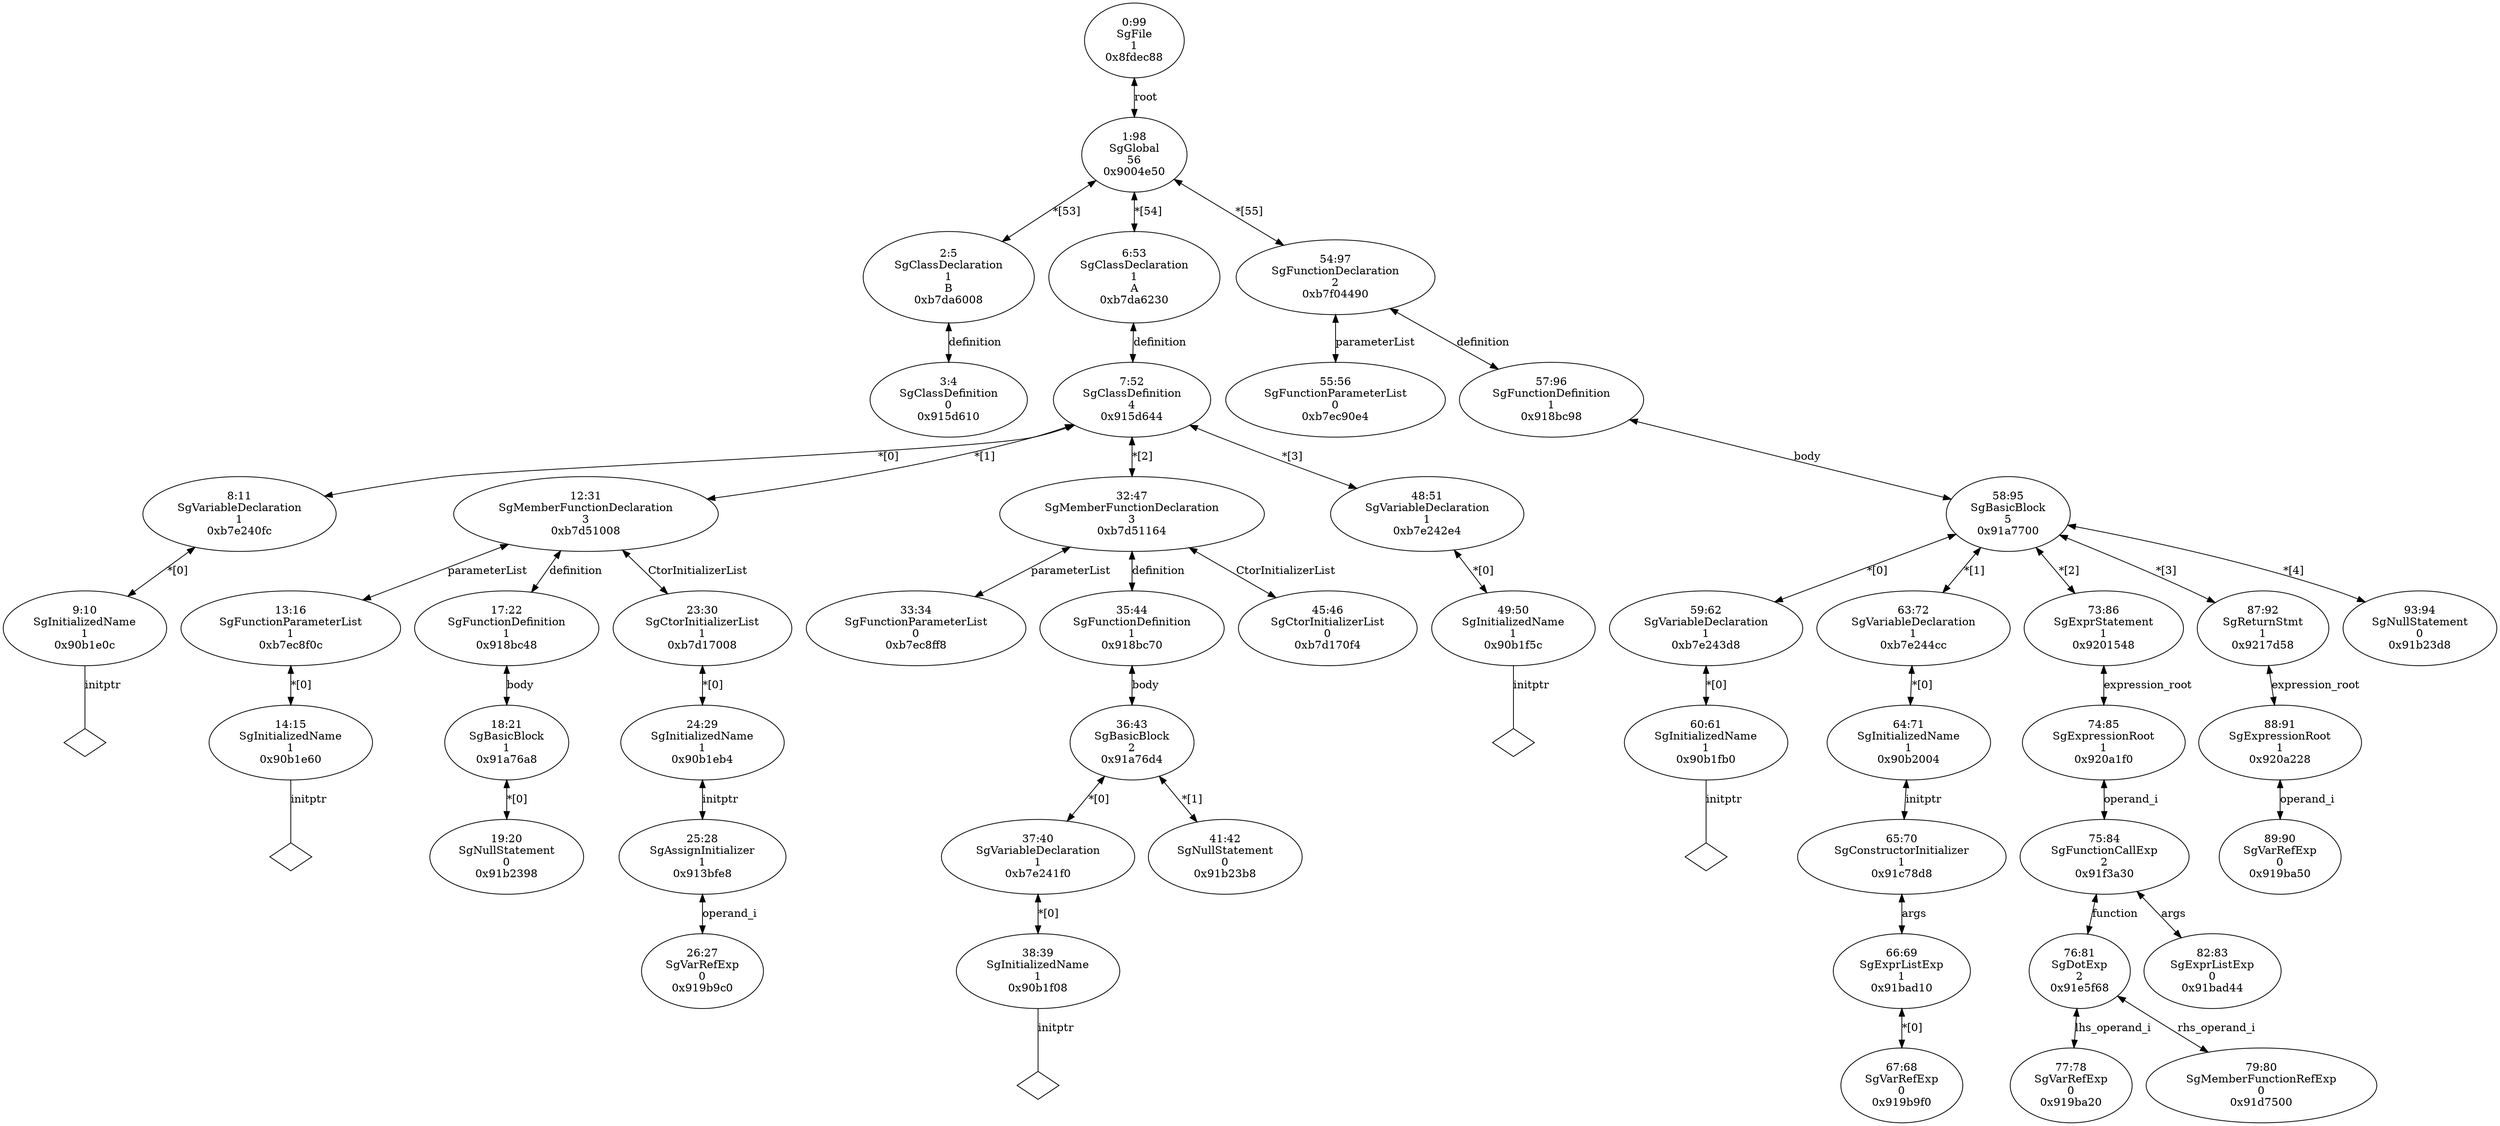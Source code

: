 digraph "G./class.C.dot" {
"0x915d610"[label="3:4\nSgClassDefinition\n0\n0x915d610\n" ];
"0xb7da6008"[label="2:5\nSgClassDeclaration\n1\nB\n0xb7da6008\n" ];
"0xb7da6008" -> "0x915d610"[label="definition" dir=both ];
"0x90b1e0c"[label="9:10\nSgInitializedName\n1\n0x90b1e0c\n" ];
"0x90b1e0c" -> "0x90b1e0c__initptr__null"[label="initptr" dir=none ];
"0x90b1e0c__initptr__null"[label="" shape=diamond ];
"0xb7e240fc"[label="8:11\nSgVariableDeclaration\n1\n0xb7e240fc\n" ];
"0xb7e240fc" -> "0x90b1e0c"[label="*[0]" dir=both ];
"0x90b1e60"[label="14:15\nSgInitializedName\n1\n0x90b1e60\n" ];
"0x90b1e60" -> "0x90b1e60__initptr__null"[label="initptr" dir=none ];
"0x90b1e60__initptr__null"[label="" shape=diamond ];
"0xb7ec8f0c"[label="13:16\nSgFunctionParameterList\n1\n0xb7ec8f0c\n" ];
"0xb7ec8f0c" -> "0x90b1e60"[label="*[0]" dir=both ];
"0x91b2398"[label="19:20\nSgNullStatement\n0\n0x91b2398\n" ];
"0x91a76a8"[label="18:21\nSgBasicBlock\n1\n0x91a76a8\n" ];
"0x91a76a8" -> "0x91b2398"[label="*[0]" dir=both ];
"0x918bc48"[label="17:22\nSgFunctionDefinition\n1\n0x918bc48\n" ];
"0x918bc48" -> "0x91a76a8"[label="body" dir=both ];
"0x919b9c0"[label="26:27\nSgVarRefExp\n0\n0x919b9c0\n" ];
"0x913bfe8"[label="25:28\nSgAssignInitializer\n1\n0x913bfe8\n" ];
"0x913bfe8" -> "0x919b9c0"[label="operand_i" dir=both ];
"0x90b1eb4"[label="24:29\nSgInitializedName\n1\n0x90b1eb4\n" ];
"0x90b1eb4" -> "0x913bfe8"[label="initptr" dir=both ];
"0xb7d17008"[label="23:30\nSgCtorInitializerList\n1\n0xb7d17008\n" ];
"0xb7d17008" -> "0x90b1eb4"[label="*[0]" dir=both ];
"0xb7d51008"[label="12:31\nSgMemberFunctionDeclaration\n3\n0xb7d51008\n" ];
"0xb7d51008" -> "0xb7ec8f0c"[label="parameterList" dir=both ];
"0xb7d51008" -> "0x918bc48"[label="definition" dir=both ];
"0xb7d51008" -> "0xb7d17008"[label="CtorInitializerList" dir=both ];
"0xb7ec8ff8"[label="33:34\nSgFunctionParameterList\n0\n0xb7ec8ff8\n" ];
"0x90b1f08"[label="38:39\nSgInitializedName\n1\n0x90b1f08\n" ];
"0x90b1f08" -> "0x90b1f08__initptr__null"[label="initptr" dir=none ];
"0x90b1f08__initptr__null"[label="" shape=diamond ];
"0xb7e241f0"[label="37:40\nSgVariableDeclaration\n1\n0xb7e241f0\n" ];
"0xb7e241f0" -> "0x90b1f08"[label="*[0]" dir=both ];
"0x91b23b8"[label="41:42\nSgNullStatement\n0\n0x91b23b8\n" ];
"0x91a76d4"[label="36:43\nSgBasicBlock\n2\n0x91a76d4\n" ];
"0x91a76d4" -> "0xb7e241f0"[label="*[0]" dir=both ];
"0x91a76d4" -> "0x91b23b8"[label="*[1]" dir=both ];
"0x918bc70"[label="35:44\nSgFunctionDefinition\n1\n0x918bc70\n" ];
"0x918bc70" -> "0x91a76d4"[label="body" dir=both ];
"0xb7d170f4"[label="45:46\nSgCtorInitializerList\n0\n0xb7d170f4\n" ];
"0xb7d51164"[label="32:47\nSgMemberFunctionDeclaration\n3\n0xb7d51164\n" ];
"0xb7d51164" -> "0xb7ec8ff8"[label="parameterList" dir=both ];
"0xb7d51164" -> "0x918bc70"[label="definition" dir=both ];
"0xb7d51164" -> "0xb7d170f4"[label="CtorInitializerList" dir=both ];
"0x90b1f5c"[label="49:50\nSgInitializedName\n1\n0x90b1f5c\n" ];
"0x90b1f5c" -> "0x90b1f5c__initptr__null"[label="initptr" dir=none ];
"0x90b1f5c__initptr__null"[label="" shape=diamond ];
"0xb7e242e4"[label="48:51\nSgVariableDeclaration\n1\n0xb7e242e4\n" ];
"0xb7e242e4" -> "0x90b1f5c"[label="*[0]" dir=both ];
"0x915d644"[label="7:52\nSgClassDefinition\n4\n0x915d644\n" ];
"0x915d644" -> "0xb7e240fc"[label="*[0]" dir=both ];
"0x915d644" -> "0xb7d51008"[label="*[1]" dir=both ];
"0x915d644" -> "0xb7d51164"[label="*[2]" dir=both ];
"0x915d644" -> "0xb7e242e4"[label="*[3]" dir=both ];
"0xb7da6230"[label="6:53\nSgClassDeclaration\n1\nA\n0xb7da6230\n" ];
"0xb7da6230" -> "0x915d644"[label="definition" dir=both ];
"0xb7ec90e4"[label="55:56\nSgFunctionParameterList\n0\n0xb7ec90e4\n" ];
"0x90b1fb0"[label="60:61\nSgInitializedName\n1\n0x90b1fb0\n" ];
"0x90b1fb0" -> "0x90b1fb0__initptr__null"[label="initptr" dir=none ];
"0x90b1fb0__initptr__null"[label="" shape=diamond ];
"0xb7e243d8"[label="59:62\nSgVariableDeclaration\n1\n0xb7e243d8\n" ];
"0xb7e243d8" -> "0x90b1fb0"[label="*[0]" dir=both ];
"0x919b9f0"[label="67:68\nSgVarRefExp\n0\n0x919b9f0\n" ];
"0x91bad10"[label="66:69\nSgExprListExp\n1\n0x91bad10\n" ];
"0x91bad10" -> "0x919b9f0"[label="*[0]" dir=both ];
"0x91c78d8"[label="65:70\nSgConstructorInitializer\n1\n0x91c78d8\n" ];
"0x91c78d8" -> "0x91bad10"[label="args" dir=both ];
"0x90b2004"[label="64:71\nSgInitializedName\n1\n0x90b2004\n" ];
"0x90b2004" -> "0x91c78d8"[label="initptr" dir=both ];
"0xb7e244cc"[label="63:72\nSgVariableDeclaration\n1\n0xb7e244cc\n" ];
"0xb7e244cc" -> "0x90b2004"[label="*[0]" dir=both ];
"0x919ba20"[label="77:78\nSgVarRefExp\n0\n0x919ba20\n" ];
"0x91d7500"[label="79:80\nSgMemberFunctionRefExp\n0\n0x91d7500\n" ];
"0x91e5f68"[label="76:81\nSgDotExp\n2\n0x91e5f68\n" ];
"0x91e5f68" -> "0x919ba20"[label="lhs_operand_i" dir=both ];
"0x91e5f68" -> "0x91d7500"[label="rhs_operand_i" dir=both ];
"0x91bad44"[label="82:83\nSgExprListExp\n0\n0x91bad44\n" ];
"0x91f3a30"[label="75:84\nSgFunctionCallExp\n2\n0x91f3a30\n" ];
"0x91f3a30" -> "0x91e5f68"[label="function" dir=both ];
"0x91f3a30" -> "0x91bad44"[label="args" dir=both ];
"0x920a1f0"[label="74:85\nSgExpressionRoot\n1\n0x920a1f0\n" ];
"0x920a1f0" -> "0x91f3a30"[label="operand_i" dir=both ];
"0x9201548"[label="73:86\nSgExprStatement\n1\n0x9201548\n" ];
"0x9201548" -> "0x920a1f0"[label="expression_root" dir=both ];
"0x919ba50"[label="89:90\nSgVarRefExp\n0\n0x919ba50\n" ];
"0x920a228"[label="88:91\nSgExpressionRoot\n1\n0x920a228\n" ];
"0x920a228" -> "0x919ba50"[label="operand_i" dir=both ];
"0x9217d58"[label="87:92\nSgReturnStmt\n1\n0x9217d58\n" ];
"0x9217d58" -> "0x920a228"[label="expression_root" dir=both ];
"0x91b23d8"[label="93:94\nSgNullStatement\n0\n0x91b23d8\n" ];
"0x91a7700"[label="58:95\nSgBasicBlock\n5\n0x91a7700\n" ];
"0x91a7700" -> "0xb7e243d8"[label="*[0]" dir=both ];
"0x91a7700" -> "0xb7e244cc"[label="*[1]" dir=both ];
"0x91a7700" -> "0x9201548"[label="*[2]" dir=both ];
"0x91a7700" -> "0x9217d58"[label="*[3]" dir=both ];
"0x91a7700" -> "0x91b23d8"[label="*[4]" dir=both ];
"0x918bc98"[label="57:96\nSgFunctionDefinition\n1\n0x918bc98\n" ];
"0x918bc98" -> "0x91a7700"[label="body" dir=both ];
"0xb7f04490"[label="54:97\nSgFunctionDeclaration\n2\n0xb7f04490\n" ];
"0xb7f04490" -> "0xb7ec90e4"[label="parameterList" dir=both ];
"0xb7f04490" -> "0x918bc98"[label="definition" dir=both ];
"0x9004e50"[label="1:98\nSgGlobal\n56\n0x9004e50\n" ];
"0x9004e50" -> "0xb7da6008"[label="*[53]" dir=both ];
"0x9004e50" -> "0xb7da6230"[label="*[54]" dir=both ];
"0x9004e50" -> "0xb7f04490"[label="*[55]" dir=both ];
"0x8fdec88"[label="0:99\nSgFile\n1\n0x8fdec88\n" ];
"0x8fdec88" -> "0x9004e50"[label="root" dir=both ];
}
